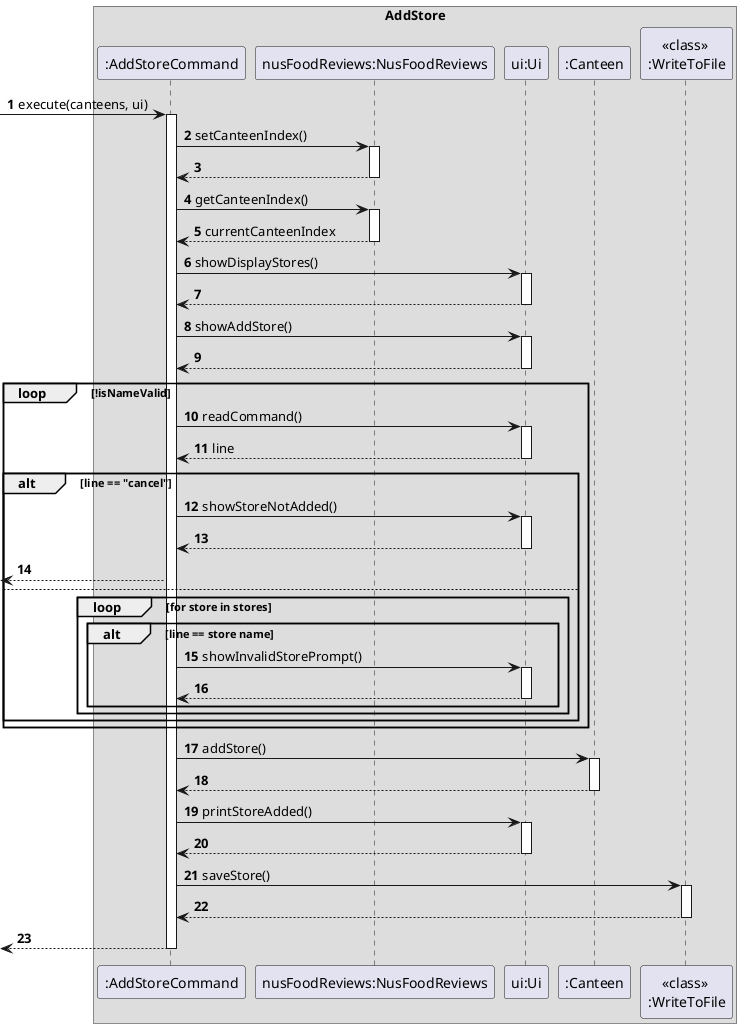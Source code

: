 @startuml
'https://plantuml.com/sequence-diagram

autonumber
box AddStore

->":AddStoreCommand" : execute(canteens, ui)
activate ":AddStoreCommand"

":AddStoreCommand" -> "nusFoodReviews:NusFoodReviews" : setCanteenIndex()
activate "nusFoodReviews:NusFoodReviews"
"nusFoodReviews:NusFoodReviews" --> ":AddStoreCommand"
deactivate "nusFoodReviews:NusFoodReviews"

":AddStoreCommand" -> "nusFoodReviews:NusFoodReviews" : getCanteenIndex()
activate "nusFoodReviews:NusFoodReviews"
"nusFoodReviews:NusFoodReviews" --> ":AddStoreCommand" : currentCanteenIndex
deactivate "nusFoodReviews:NusFoodReviews"

":AddStoreCommand" -> "ui:Ui" : showDisplayStores()
activate "ui:Ui"
"ui:Ui" --> ":AddStoreCommand"
deactivate "ui:Ui"

":AddStoreCommand" -> "ui:Ui" : showAddStore()
activate "ui:Ui"
"ui:Ui" --> ":AddStoreCommand"
deactivate "ui:Ui"

loop !isNameValid
    ":AddStoreCommand" -> "ui:Ui" : readCommand()
    activate "ui:Ui"
    "ui:Ui" --> ":AddStoreCommand" : line
    deactivate "ui:Ui"

    alt line == "cancel"
    ":AddStoreCommand" -> "ui:Ui" : showStoreNotAdded()
    activate "ui:Ui"
    "ui:Ui" --> ":AddStoreCommand"
    deactivate "ui:Ui"
    <-- ":AddStoreCommand"

    else
        loop for store in stores
            alt line == store name
            ":AddStoreCommand" -> "ui:Ui" : showInvalidStorePrompt()
            activate "ui:Ui"
            "ui:Ui" --> ":AddStoreCommand"
            deactivate "ui:Ui"
            end
        end
    end
end

":AddStoreCommand" -> ":Canteen" : addStore()
activate ":Canteen"
":Canteen" --> ":AddStoreCommand"
deactivate ":Canteen"

":AddStoreCommand" -> "ui:Ui" : printStoreAdded()
activate "ui:Ui"
"ui:Ui" --> ":AddStoreCommand"
deactivate "ui:Ui"

":AddStoreCommand" -> "<<class>> \n:WriteToFile" : saveStore()
activate "<<class>> \n:WriteToFile"
"<<class>> \n:WriteToFile" --> ":AddStoreCommand"
deactivate "<<class>> \n:WriteToFile"

<-- ":AddStoreCommand"
deactivate ":AddStoreCommand"
@enduml